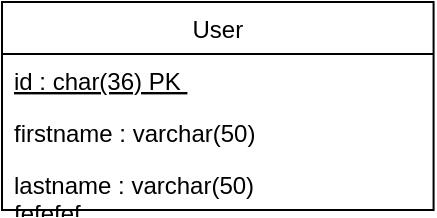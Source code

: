 <mxfile version="17.1.3" type="device"><diagram id="C5RBs43oDa-KdzZeNtuy" name="Page-1"><mxGraphModel dx="1422" dy="762" grid="1" gridSize="10" guides="1" tooltips="1" connect="1" arrows="1" fold="1" page="1" pageScale="1" pageWidth="827" pageHeight="1169" math="0" shadow="0"><root><mxCell id="WIyWlLk6GJQsqaUBKTNV-0"/><mxCell id="WIyWlLk6GJQsqaUBKTNV-1" parent="WIyWlLk6GJQsqaUBKTNV-0"/><mxCell id="oX9bPoN9sVW-uhH7_W6o-1" value="User" style="swimlane;fontStyle=0;childLayout=stackLayout;horizontal=1;startSize=26;fillColor=none;horizontalStack=0;resizeParent=1;resizeParentMax=0;resizeLast=0;collapsible=1;marginBottom=0;rounded=0;" vertex="1" parent="WIyWlLk6GJQsqaUBKTNV-1"><mxGeometry x="300" y="170" width="215.79" height="104" as="geometry"/></mxCell><mxCell id="oX9bPoN9sVW-uhH7_W6o-2" value="id : char(36) PK " style="text;strokeColor=none;fillColor=none;align=left;verticalAlign=top;spacingLeft=4;spacingRight=4;overflow=hidden;rotatable=0;points=[[0,0.5],[1,0.5]];portConstraint=eastwest;fontStyle=4" vertex="1" parent="oX9bPoN9sVW-uhH7_W6o-1"><mxGeometry y="26" width="215.79" height="26" as="geometry"/></mxCell><mxCell id="oX9bPoN9sVW-uhH7_W6o-3" value="firstname : varchar(50)&#10;" style="text;strokeColor=none;fillColor=none;align=left;verticalAlign=top;spacingLeft=4;spacingRight=4;overflow=hidden;rotatable=0;points=[[0,0.5],[1,0.5]];portConstraint=eastwest;" vertex="1" parent="oX9bPoN9sVW-uhH7_W6o-1"><mxGeometry y="52" width="215.79" height="26" as="geometry"/></mxCell><mxCell id="oX9bPoN9sVW-uhH7_W6o-4" value="lastname : varchar(50)&#10;fefefef" style="text;strokeColor=none;fillColor=none;align=left;verticalAlign=top;spacingLeft=4;spacingRight=4;overflow=hidden;rotatable=0;points=[[0,0.5],[1,0.5]];portConstraint=eastwest;" vertex="1" parent="oX9bPoN9sVW-uhH7_W6o-1"><mxGeometry y="78" width="215.79" height="26" as="geometry"/></mxCell></root></mxGraphModel></diagram></mxfile>